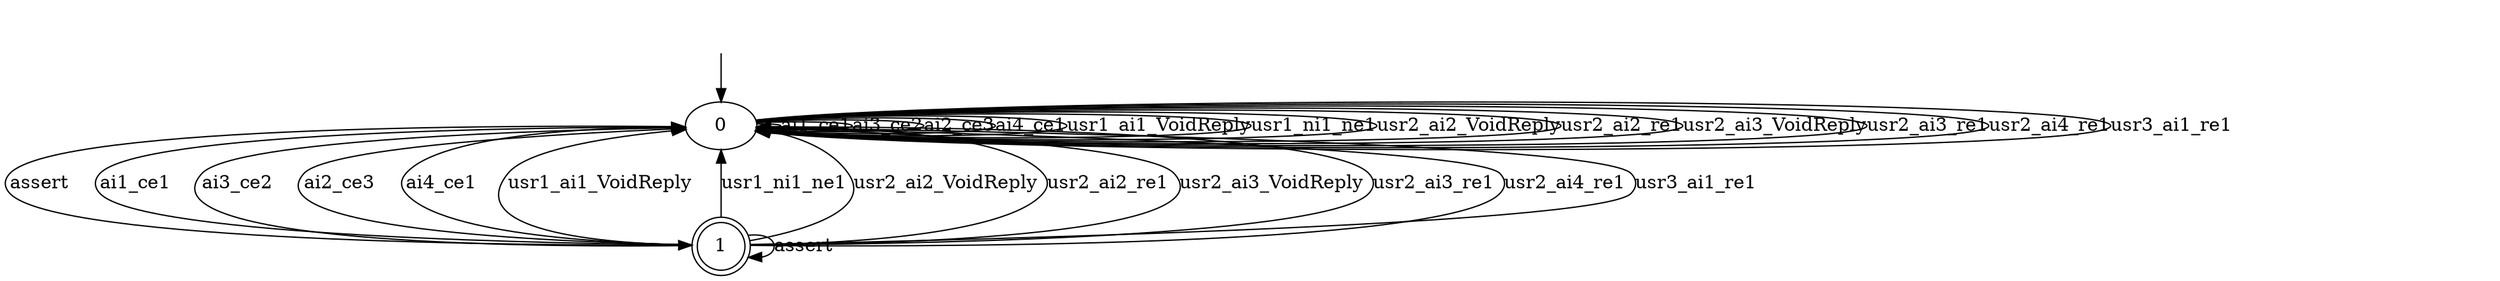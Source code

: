 digraph T3 {
0 [label="0"];
1 [label="1", shape=doublecircle];
0 -> 0  [label="ai1_ce1"];
0 -> 0  [label="ai3_ce2"];
0 -> 0  [label="ai2_ce3"];
0 -> 0  [label="ai4_ce1"];
0 -> 0  [label="usr1_ai1_VoidReply"];
0 -> 0  [label="usr1_ni1_ne1"];
0 -> 0  [label="usr2_ai2_VoidReply"];
0 -> 0  [label="usr2_ai2_re1"];
0 -> 0  [label="usr2_ai3_VoidReply"];
0 -> 0  [label="usr2_ai3_re1"];
0 -> 0  [label="usr2_ai4_re1"];
0 -> 0  [label="usr3_ai1_re1"];
0 -> 1  [label="assert"];
1 -> 0  [label="ai1_ce1"];
1 -> 0  [label="ai3_ce2"];
1 -> 0  [label="ai2_ce3"];
1 -> 0  [label="ai4_ce1"];
1 -> 0  [label="usr1_ai1_VoidReply"];
1 -> 0  [label="usr1_ni1_ne1"];
1 -> 0  [label="usr2_ai2_VoidReply"];
1 -> 0  [label="usr2_ai2_re1"];
1 -> 0  [label="usr2_ai3_VoidReply"];
1 -> 0  [label="usr2_ai3_re1"];
1 -> 0  [label="usr2_ai4_re1"];
1 -> 0  [label="usr3_ai1_re1"];
1 -> 1  [label="assert"];
__start0 [label="", shape=none];
__start0 -> 0  [label=""];
}
